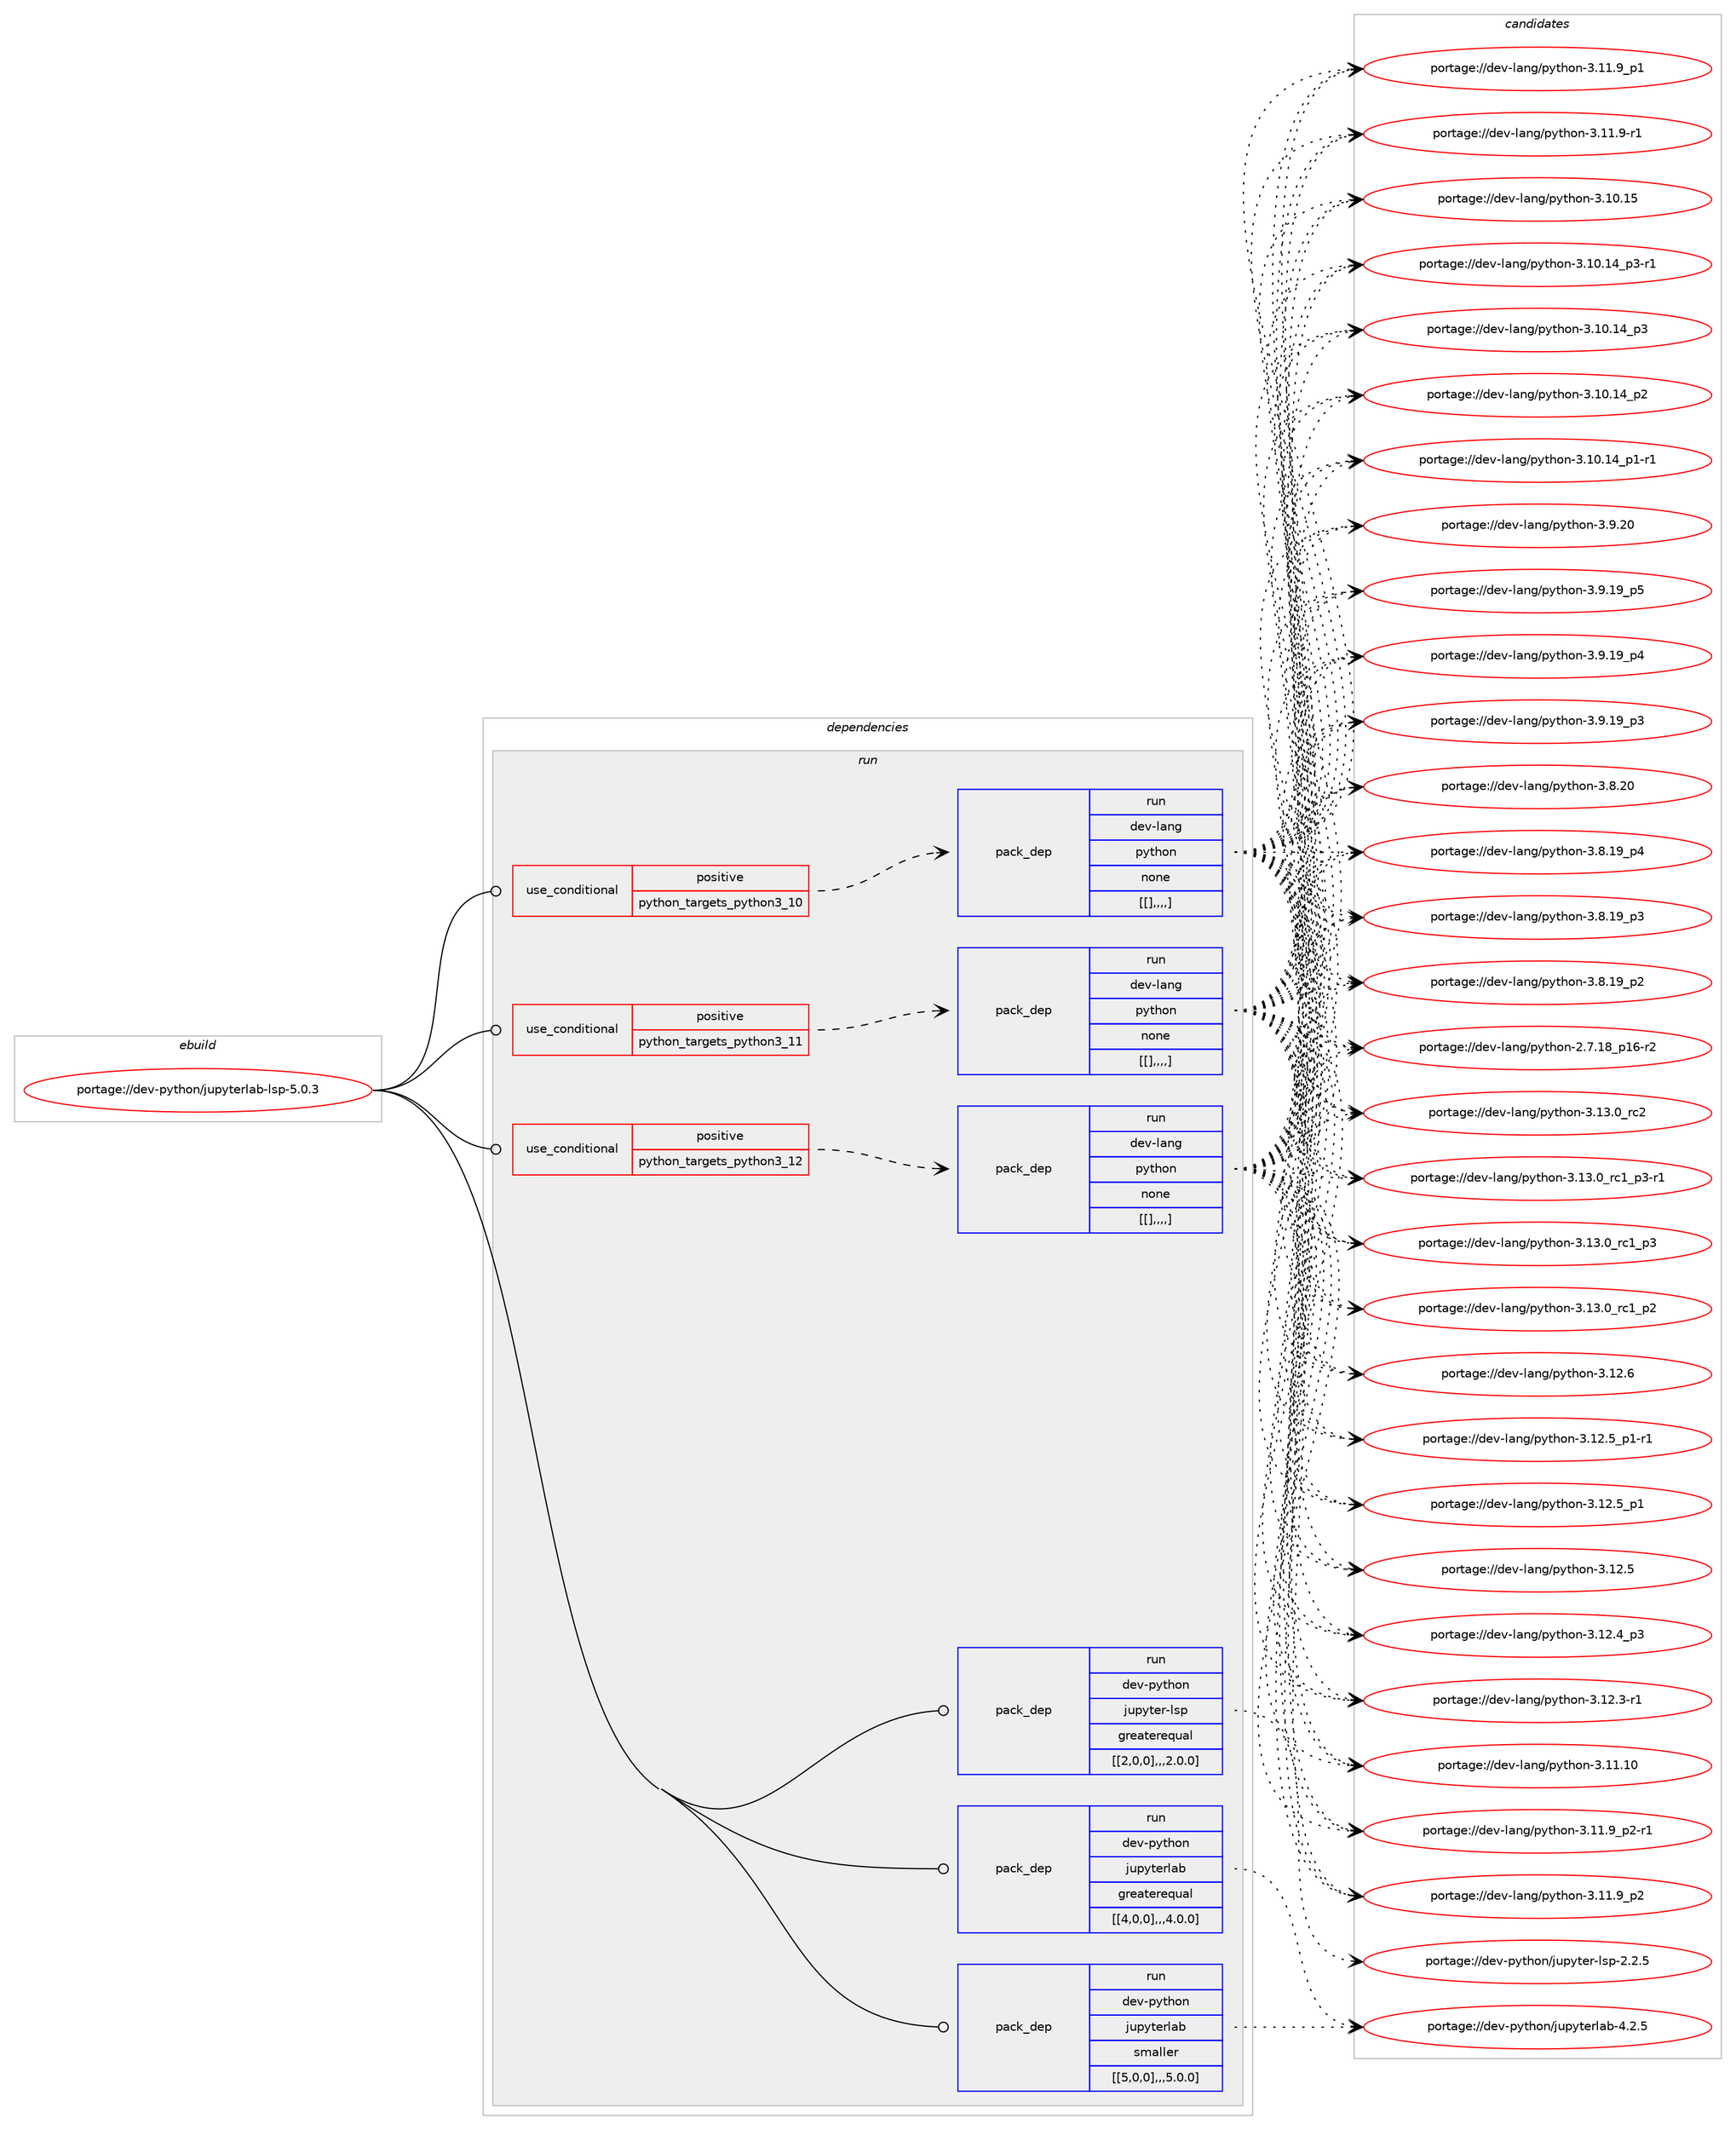 digraph prolog {

# *************
# Graph options
# *************

newrank=true;
concentrate=true;
compound=true;
graph [rankdir=LR,fontname=Helvetica,fontsize=10,ranksep=1.5];#, ranksep=2.5, nodesep=0.2];
edge  [arrowhead=vee];
node  [fontname=Helvetica,fontsize=10];

# **********
# The ebuild
# **********

subgraph cluster_leftcol {
color=gray;
label=<<i>ebuild</i>>;
id [label="portage://dev-python/jupyterlab-lsp-5.0.3", color=red, width=4, href="../dev-python/jupyterlab-lsp-5.0.3.svg"];
}

# ****************
# The dependencies
# ****************

subgraph cluster_midcol {
color=gray;
label=<<i>dependencies</i>>;
subgraph cluster_compile {
fillcolor="#eeeeee";
style=filled;
label=<<i>compile</i>>;
}
subgraph cluster_compileandrun {
fillcolor="#eeeeee";
style=filled;
label=<<i>compile and run</i>>;
}
subgraph cluster_run {
fillcolor="#eeeeee";
style=filled;
label=<<i>run</i>>;
subgraph cond34644 {
dependency150385 [label=<<TABLE BORDER="0" CELLBORDER="1" CELLSPACING="0" CELLPADDING="4"><TR><TD ROWSPAN="3" CELLPADDING="10">use_conditional</TD></TR><TR><TD>positive</TD></TR><TR><TD>python_targets_python3_10</TD></TR></TABLE>>, shape=none, color=red];
subgraph pack114523 {
dependency150386 [label=<<TABLE BORDER="0" CELLBORDER="1" CELLSPACING="0" CELLPADDING="4" WIDTH="220"><TR><TD ROWSPAN="6" CELLPADDING="30">pack_dep</TD></TR><TR><TD WIDTH="110">run</TD></TR><TR><TD>dev-lang</TD></TR><TR><TD>python</TD></TR><TR><TD>none</TD></TR><TR><TD>[[],,,,]</TD></TR></TABLE>>, shape=none, color=blue];
}
dependency150385:e -> dependency150386:w [weight=20,style="dashed",arrowhead="vee"];
}
id:e -> dependency150385:w [weight=20,style="solid",arrowhead="odot"];
subgraph cond34645 {
dependency150387 [label=<<TABLE BORDER="0" CELLBORDER="1" CELLSPACING="0" CELLPADDING="4"><TR><TD ROWSPAN="3" CELLPADDING="10">use_conditional</TD></TR><TR><TD>positive</TD></TR><TR><TD>python_targets_python3_11</TD></TR></TABLE>>, shape=none, color=red];
subgraph pack114524 {
dependency150388 [label=<<TABLE BORDER="0" CELLBORDER="1" CELLSPACING="0" CELLPADDING="4" WIDTH="220"><TR><TD ROWSPAN="6" CELLPADDING="30">pack_dep</TD></TR><TR><TD WIDTH="110">run</TD></TR><TR><TD>dev-lang</TD></TR><TR><TD>python</TD></TR><TR><TD>none</TD></TR><TR><TD>[[],,,,]</TD></TR></TABLE>>, shape=none, color=blue];
}
dependency150387:e -> dependency150388:w [weight=20,style="dashed",arrowhead="vee"];
}
id:e -> dependency150387:w [weight=20,style="solid",arrowhead="odot"];
subgraph cond34646 {
dependency150389 [label=<<TABLE BORDER="0" CELLBORDER="1" CELLSPACING="0" CELLPADDING="4"><TR><TD ROWSPAN="3" CELLPADDING="10">use_conditional</TD></TR><TR><TD>positive</TD></TR><TR><TD>python_targets_python3_12</TD></TR></TABLE>>, shape=none, color=red];
subgraph pack114525 {
dependency150390 [label=<<TABLE BORDER="0" CELLBORDER="1" CELLSPACING="0" CELLPADDING="4" WIDTH="220"><TR><TD ROWSPAN="6" CELLPADDING="30">pack_dep</TD></TR><TR><TD WIDTH="110">run</TD></TR><TR><TD>dev-lang</TD></TR><TR><TD>python</TD></TR><TR><TD>none</TD></TR><TR><TD>[[],,,,]</TD></TR></TABLE>>, shape=none, color=blue];
}
dependency150389:e -> dependency150390:w [weight=20,style="dashed",arrowhead="vee"];
}
id:e -> dependency150389:w [weight=20,style="solid",arrowhead="odot"];
subgraph pack114526 {
dependency150391 [label=<<TABLE BORDER="0" CELLBORDER="1" CELLSPACING="0" CELLPADDING="4" WIDTH="220"><TR><TD ROWSPAN="6" CELLPADDING="30">pack_dep</TD></TR><TR><TD WIDTH="110">run</TD></TR><TR><TD>dev-python</TD></TR><TR><TD>jupyter-lsp</TD></TR><TR><TD>greaterequal</TD></TR><TR><TD>[[2,0,0],,,2.0.0]</TD></TR></TABLE>>, shape=none, color=blue];
}
id:e -> dependency150391:w [weight=20,style="solid",arrowhead="odot"];
subgraph pack114527 {
dependency150392 [label=<<TABLE BORDER="0" CELLBORDER="1" CELLSPACING="0" CELLPADDING="4" WIDTH="220"><TR><TD ROWSPAN="6" CELLPADDING="30">pack_dep</TD></TR><TR><TD WIDTH="110">run</TD></TR><TR><TD>dev-python</TD></TR><TR><TD>jupyterlab</TD></TR><TR><TD>greaterequal</TD></TR><TR><TD>[[4,0,0],,,4.0.0]</TD></TR></TABLE>>, shape=none, color=blue];
}
id:e -> dependency150392:w [weight=20,style="solid",arrowhead="odot"];
subgraph pack114528 {
dependency150393 [label=<<TABLE BORDER="0" CELLBORDER="1" CELLSPACING="0" CELLPADDING="4" WIDTH="220"><TR><TD ROWSPAN="6" CELLPADDING="30">pack_dep</TD></TR><TR><TD WIDTH="110">run</TD></TR><TR><TD>dev-python</TD></TR><TR><TD>jupyterlab</TD></TR><TR><TD>smaller</TD></TR><TR><TD>[[5,0,0],,,5.0.0]</TD></TR></TABLE>>, shape=none, color=blue];
}
id:e -> dependency150393:w [weight=20,style="solid",arrowhead="odot"];
}
}

# **************
# The candidates
# **************

subgraph cluster_choices {
rank=same;
color=gray;
label=<<i>candidates</i>>;

subgraph choice114523 {
color=black;
nodesep=1;
choice10010111845108971101034711212111610411111045514649514648951149950 [label="portage://dev-lang/python-3.13.0_rc2", color=red, width=4,href="../dev-lang/python-3.13.0_rc2.svg"];
choice1001011184510897110103471121211161041111104551464951464895114994995112514511449 [label="portage://dev-lang/python-3.13.0_rc1_p3-r1", color=red, width=4,href="../dev-lang/python-3.13.0_rc1_p3-r1.svg"];
choice100101118451089711010347112121116104111110455146495146489511499499511251 [label="portage://dev-lang/python-3.13.0_rc1_p3", color=red, width=4,href="../dev-lang/python-3.13.0_rc1_p3.svg"];
choice100101118451089711010347112121116104111110455146495146489511499499511250 [label="portage://dev-lang/python-3.13.0_rc1_p2", color=red, width=4,href="../dev-lang/python-3.13.0_rc1_p2.svg"];
choice10010111845108971101034711212111610411111045514649504654 [label="portage://dev-lang/python-3.12.6", color=red, width=4,href="../dev-lang/python-3.12.6.svg"];
choice1001011184510897110103471121211161041111104551464950465395112494511449 [label="portage://dev-lang/python-3.12.5_p1-r1", color=red, width=4,href="../dev-lang/python-3.12.5_p1-r1.svg"];
choice100101118451089711010347112121116104111110455146495046539511249 [label="portage://dev-lang/python-3.12.5_p1", color=red, width=4,href="../dev-lang/python-3.12.5_p1.svg"];
choice10010111845108971101034711212111610411111045514649504653 [label="portage://dev-lang/python-3.12.5", color=red, width=4,href="../dev-lang/python-3.12.5.svg"];
choice100101118451089711010347112121116104111110455146495046529511251 [label="portage://dev-lang/python-3.12.4_p3", color=red, width=4,href="../dev-lang/python-3.12.4_p3.svg"];
choice100101118451089711010347112121116104111110455146495046514511449 [label="portage://dev-lang/python-3.12.3-r1", color=red, width=4,href="../dev-lang/python-3.12.3-r1.svg"];
choice1001011184510897110103471121211161041111104551464949464948 [label="portage://dev-lang/python-3.11.10", color=red, width=4,href="../dev-lang/python-3.11.10.svg"];
choice1001011184510897110103471121211161041111104551464949465795112504511449 [label="portage://dev-lang/python-3.11.9_p2-r1", color=red, width=4,href="../dev-lang/python-3.11.9_p2-r1.svg"];
choice100101118451089711010347112121116104111110455146494946579511250 [label="portage://dev-lang/python-3.11.9_p2", color=red, width=4,href="../dev-lang/python-3.11.9_p2.svg"];
choice100101118451089711010347112121116104111110455146494946579511249 [label="portage://dev-lang/python-3.11.9_p1", color=red, width=4,href="../dev-lang/python-3.11.9_p1.svg"];
choice100101118451089711010347112121116104111110455146494946574511449 [label="portage://dev-lang/python-3.11.9-r1", color=red, width=4,href="../dev-lang/python-3.11.9-r1.svg"];
choice1001011184510897110103471121211161041111104551464948464953 [label="portage://dev-lang/python-3.10.15", color=red, width=4,href="../dev-lang/python-3.10.15.svg"];
choice100101118451089711010347112121116104111110455146494846495295112514511449 [label="portage://dev-lang/python-3.10.14_p3-r1", color=red, width=4,href="../dev-lang/python-3.10.14_p3-r1.svg"];
choice10010111845108971101034711212111610411111045514649484649529511251 [label="portage://dev-lang/python-3.10.14_p3", color=red, width=4,href="../dev-lang/python-3.10.14_p3.svg"];
choice10010111845108971101034711212111610411111045514649484649529511250 [label="portage://dev-lang/python-3.10.14_p2", color=red, width=4,href="../dev-lang/python-3.10.14_p2.svg"];
choice100101118451089711010347112121116104111110455146494846495295112494511449 [label="portage://dev-lang/python-3.10.14_p1-r1", color=red, width=4,href="../dev-lang/python-3.10.14_p1-r1.svg"];
choice10010111845108971101034711212111610411111045514657465048 [label="portage://dev-lang/python-3.9.20", color=red, width=4,href="../dev-lang/python-3.9.20.svg"];
choice100101118451089711010347112121116104111110455146574649579511253 [label="portage://dev-lang/python-3.9.19_p5", color=red, width=4,href="../dev-lang/python-3.9.19_p5.svg"];
choice100101118451089711010347112121116104111110455146574649579511252 [label="portage://dev-lang/python-3.9.19_p4", color=red, width=4,href="../dev-lang/python-3.9.19_p4.svg"];
choice100101118451089711010347112121116104111110455146574649579511251 [label="portage://dev-lang/python-3.9.19_p3", color=red, width=4,href="../dev-lang/python-3.9.19_p3.svg"];
choice10010111845108971101034711212111610411111045514656465048 [label="portage://dev-lang/python-3.8.20", color=red, width=4,href="../dev-lang/python-3.8.20.svg"];
choice100101118451089711010347112121116104111110455146564649579511252 [label="portage://dev-lang/python-3.8.19_p4", color=red, width=4,href="../dev-lang/python-3.8.19_p4.svg"];
choice100101118451089711010347112121116104111110455146564649579511251 [label="portage://dev-lang/python-3.8.19_p3", color=red, width=4,href="../dev-lang/python-3.8.19_p3.svg"];
choice100101118451089711010347112121116104111110455146564649579511250 [label="portage://dev-lang/python-3.8.19_p2", color=red, width=4,href="../dev-lang/python-3.8.19_p2.svg"];
choice100101118451089711010347112121116104111110455046554649569511249544511450 [label="portage://dev-lang/python-2.7.18_p16-r2", color=red, width=4,href="../dev-lang/python-2.7.18_p16-r2.svg"];
dependency150386:e -> choice10010111845108971101034711212111610411111045514649514648951149950:w [style=dotted,weight="100"];
dependency150386:e -> choice1001011184510897110103471121211161041111104551464951464895114994995112514511449:w [style=dotted,weight="100"];
dependency150386:e -> choice100101118451089711010347112121116104111110455146495146489511499499511251:w [style=dotted,weight="100"];
dependency150386:e -> choice100101118451089711010347112121116104111110455146495146489511499499511250:w [style=dotted,weight="100"];
dependency150386:e -> choice10010111845108971101034711212111610411111045514649504654:w [style=dotted,weight="100"];
dependency150386:e -> choice1001011184510897110103471121211161041111104551464950465395112494511449:w [style=dotted,weight="100"];
dependency150386:e -> choice100101118451089711010347112121116104111110455146495046539511249:w [style=dotted,weight="100"];
dependency150386:e -> choice10010111845108971101034711212111610411111045514649504653:w [style=dotted,weight="100"];
dependency150386:e -> choice100101118451089711010347112121116104111110455146495046529511251:w [style=dotted,weight="100"];
dependency150386:e -> choice100101118451089711010347112121116104111110455146495046514511449:w [style=dotted,weight="100"];
dependency150386:e -> choice1001011184510897110103471121211161041111104551464949464948:w [style=dotted,weight="100"];
dependency150386:e -> choice1001011184510897110103471121211161041111104551464949465795112504511449:w [style=dotted,weight="100"];
dependency150386:e -> choice100101118451089711010347112121116104111110455146494946579511250:w [style=dotted,weight="100"];
dependency150386:e -> choice100101118451089711010347112121116104111110455146494946579511249:w [style=dotted,weight="100"];
dependency150386:e -> choice100101118451089711010347112121116104111110455146494946574511449:w [style=dotted,weight="100"];
dependency150386:e -> choice1001011184510897110103471121211161041111104551464948464953:w [style=dotted,weight="100"];
dependency150386:e -> choice100101118451089711010347112121116104111110455146494846495295112514511449:w [style=dotted,weight="100"];
dependency150386:e -> choice10010111845108971101034711212111610411111045514649484649529511251:w [style=dotted,weight="100"];
dependency150386:e -> choice10010111845108971101034711212111610411111045514649484649529511250:w [style=dotted,weight="100"];
dependency150386:e -> choice100101118451089711010347112121116104111110455146494846495295112494511449:w [style=dotted,weight="100"];
dependency150386:e -> choice10010111845108971101034711212111610411111045514657465048:w [style=dotted,weight="100"];
dependency150386:e -> choice100101118451089711010347112121116104111110455146574649579511253:w [style=dotted,weight="100"];
dependency150386:e -> choice100101118451089711010347112121116104111110455146574649579511252:w [style=dotted,weight="100"];
dependency150386:e -> choice100101118451089711010347112121116104111110455146574649579511251:w [style=dotted,weight="100"];
dependency150386:e -> choice10010111845108971101034711212111610411111045514656465048:w [style=dotted,weight="100"];
dependency150386:e -> choice100101118451089711010347112121116104111110455146564649579511252:w [style=dotted,weight="100"];
dependency150386:e -> choice100101118451089711010347112121116104111110455146564649579511251:w [style=dotted,weight="100"];
dependency150386:e -> choice100101118451089711010347112121116104111110455146564649579511250:w [style=dotted,weight="100"];
dependency150386:e -> choice100101118451089711010347112121116104111110455046554649569511249544511450:w [style=dotted,weight="100"];
}
subgraph choice114524 {
color=black;
nodesep=1;
choice10010111845108971101034711212111610411111045514649514648951149950 [label="portage://dev-lang/python-3.13.0_rc2", color=red, width=4,href="../dev-lang/python-3.13.0_rc2.svg"];
choice1001011184510897110103471121211161041111104551464951464895114994995112514511449 [label="portage://dev-lang/python-3.13.0_rc1_p3-r1", color=red, width=4,href="../dev-lang/python-3.13.0_rc1_p3-r1.svg"];
choice100101118451089711010347112121116104111110455146495146489511499499511251 [label="portage://dev-lang/python-3.13.0_rc1_p3", color=red, width=4,href="../dev-lang/python-3.13.0_rc1_p3.svg"];
choice100101118451089711010347112121116104111110455146495146489511499499511250 [label="portage://dev-lang/python-3.13.0_rc1_p2", color=red, width=4,href="../dev-lang/python-3.13.0_rc1_p2.svg"];
choice10010111845108971101034711212111610411111045514649504654 [label="portage://dev-lang/python-3.12.6", color=red, width=4,href="../dev-lang/python-3.12.6.svg"];
choice1001011184510897110103471121211161041111104551464950465395112494511449 [label="portage://dev-lang/python-3.12.5_p1-r1", color=red, width=4,href="../dev-lang/python-3.12.5_p1-r1.svg"];
choice100101118451089711010347112121116104111110455146495046539511249 [label="portage://dev-lang/python-3.12.5_p1", color=red, width=4,href="../dev-lang/python-3.12.5_p1.svg"];
choice10010111845108971101034711212111610411111045514649504653 [label="portage://dev-lang/python-3.12.5", color=red, width=4,href="../dev-lang/python-3.12.5.svg"];
choice100101118451089711010347112121116104111110455146495046529511251 [label="portage://dev-lang/python-3.12.4_p3", color=red, width=4,href="../dev-lang/python-3.12.4_p3.svg"];
choice100101118451089711010347112121116104111110455146495046514511449 [label="portage://dev-lang/python-3.12.3-r1", color=red, width=4,href="../dev-lang/python-3.12.3-r1.svg"];
choice1001011184510897110103471121211161041111104551464949464948 [label="portage://dev-lang/python-3.11.10", color=red, width=4,href="../dev-lang/python-3.11.10.svg"];
choice1001011184510897110103471121211161041111104551464949465795112504511449 [label="portage://dev-lang/python-3.11.9_p2-r1", color=red, width=4,href="../dev-lang/python-3.11.9_p2-r1.svg"];
choice100101118451089711010347112121116104111110455146494946579511250 [label="portage://dev-lang/python-3.11.9_p2", color=red, width=4,href="../dev-lang/python-3.11.9_p2.svg"];
choice100101118451089711010347112121116104111110455146494946579511249 [label="portage://dev-lang/python-3.11.9_p1", color=red, width=4,href="../dev-lang/python-3.11.9_p1.svg"];
choice100101118451089711010347112121116104111110455146494946574511449 [label="portage://dev-lang/python-3.11.9-r1", color=red, width=4,href="../dev-lang/python-3.11.9-r1.svg"];
choice1001011184510897110103471121211161041111104551464948464953 [label="portage://dev-lang/python-3.10.15", color=red, width=4,href="../dev-lang/python-3.10.15.svg"];
choice100101118451089711010347112121116104111110455146494846495295112514511449 [label="portage://dev-lang/python-3.10.14_p3-r1", color=red, width=4,href="../dev-lang/python-3.10.14_p3-r1.svg"];
choice10010111845108971101034711212111610411111045514649484649529511251 [label="portage://dev-lang/python-3.10.14_p3", color=red, width=4,href="../dev-lang/python-3.10.14_p3.svg"];
choice10010111845108971101034711212111610411111045514649484649529511250 [label="portage://dev-lang/python-3.10.14_p2", color=red, width=4,href="../dev-lang/python-3.10.14_p2.svg"];
choice100101118451089711010347112121116104111110455146494846495295112494511449 [label="portage://dev-lang/python-3.10.14_p1-r1", color=red, width=4,href="../dev-lang/python-3.10.14_p1-r1.svg"];
choice10010111845108971101034711212111610411111045514657465048 [label="portage://dev-lang/python-3.9.20", color=red, width=4,href="../dev-lang/python-3.9.20.svg"];
choice100101118451089711010347112121116104111110455146574649579511253 [label="portage://dev-lang/python-3.9.19_p5", color=red, width=4,href="../dev-lang/python-3.9.19_p5.svg"];
choice100101118451089711010347112121116104111110455146574649579511252 [label="portage://dev-lang/python-3.9.19_p4", color=red, width=4,href="../dev-lang/python-3.9.19_p4.svg"];
choice100101118451089711010347112121116104111110455146574649579511251 [label="portage://dev-lang/python-3.9.19_p3", color=red, width=4,href="../dev-lang/python-3.9.19_p3.svg"];
choice10010111845108971101034711212111610411111045514656465048 [label="portage://dev-lang/python-3.8.20", color=red, width=4,href="../dev-lang/python-3.8.20.svg"];
choice100101118451089711010347112121116104111110455146564649579511252 [label="portage://dev-lang/python-3.8.19_p4", color=red, width=4,href="../dev-lang/python-3.8.19_p4.svg"];
choice100101118451089711010347112121116104111110455146564649579511251 [label="portage://dev-lang/python-3.8.19_p3", color=red, width=4,href="../dev-lang/python-3.8.19_p3.svg"];
choice100101118451089711010347112121116104111110455146564649579511250 [label="portage://dev-lang/python-3.8.19_p2", color=red, width=4,href="../dev-lang/python-3.8.19_p2.svg"];
choice100101118451089711010347112121116104111110455046554649569511249544511450 [label="portage://dev-lang/python-2.7.18_p16-r2", color=red, width=4,href="../dev-lang/python-2.7.18_p16-r2.svg"];
dependency150388:e -> choice10010111845108971101034711212111610411111045514649514648951149950:w [style=dotted,weight="100"];
dependency150388:e -> choice1001011184510897110103471121211161041111104551464951464895114994995112514511449:w [style=dotted,weight="100"];
dependency150388:e -> choice100101118451089711010347112121116104111110455146495146489511499499511251:w [style=dotted,weight="100"];
dependency150388:e -> choice100101118451089711010347112121116104111110455146495146489511499499511250:w [style=dotted,weight="100"];
dependency150388:e -> choice10010111845108971101034711212111610411111045514649504654:w [style=dotted,weight="100"];
dependency150388:e -> choice1001011184510897110103471121211161041111104551464950465395112494511449:w [style=dotted,weight="100"];
dependency150388:e -> choice100101118451089711010347112121116104111110455146495046539511249:w [style=dotted,weight="100"];
dependency150388:e -> choice10010111845108971101034711212111610411111045514649504653:w [style=dotted,weight="100"];
dependency150388:e -> choice100101118451089711010347112121116104111110455146495046529511251:w [style=dotted,weight="100"];
dependency150388:e -> choice100101118451089711010347112121116104111110455146495046514511449:w [style=dotted,weight="100"];
dependency150388:e -> choice1001011184510897110103471121211161041111104551464949464948:w [style=dotted,weight="100"];
dependency150388:e -> choice1001011184510897110103471121211161041111104551464949465795112504511449:w [style=dotted,weight="100"];
dependency150388:e -> choice100101118451089711010347112121116104111110455146494946579511250:w [style=dotted,weight="100"];
dependency150388:e -> choice100101118451089711010347112121116104111110455146494946579511249:w [style=dotted,weight="100"];
dependency150388:e -> choice100101118451089711010347112121116104111110455146494946574511449:w [style=dotted,weight="100"];
dependency150388:e -> choice1001011184510897110103471121211161041111104551464948464953:w [style=dotted,weight="100"];
dependency150388:e -> choice100101118451089711010347112121116104111110455146494846495295112514511449:w [style=dotted,weight="100"];
dependency150388:e -> choice10010111845108971101034711212111610411111045514649484649529511251:w [style=dotted,weight="100"];
dependency150388:e -> choice10010111845108971101034711212111610411111045514649484649529511250:w [style=dotted,weight="100"];
dependency150388:e -> choice100101118451089711010347112121116104111110455146494846495295112494511449:w [style=dotted,weight="100"];
dependency150388:e -> choice10010111845108971101034711212111610411111045514657465048:w [style=dotted,weight="100"];
dependency150388:e -> choice100101118451089711010347112121116104111110455146574649579511253:w [style=dotted,weight="100"];
dependency150388:e -> choice100101118451089711010347112121116104111110455146574649579511252:w [style=dotted,weight="100"];
dependency150388:e -> choice100101118451089711010347112121116104111110455146574649579511251:w [style=dotted,weight="100"];
dependency150388:e -> choice10010111845108971101034711212111610411111045514656465048:w [style=dotted,weight="100"];
dependency150388:e -> choice100101118451089711010347112121116104111110455146564649579511252:w [style=dotted,weight="100"];
dependency150388:e -> choice100101118451089711010347112121116104111110455146564649579511251:w [style=dotted,weight="100"];
dependency150388:e -> choice100101118451089711010347112121116104111110455146564649579511250:w [style=dotted,weight="100"];
dependency150388:e -> choice100101118451089711010347112121116104111110455046554649569511249544511450:w [style=dotted,weight="100"];
}
subgraph choice114525 {
color=black;
nodesep=1;
choice10010111845108971101034711212111610411111045514649514648951149950 [label="portage://dev-lang/python-3.13.0_rc2", color=red, width=4,href="../dev-lang/python-3.13.0_rc2.svg"];
choice1001011184510897110103471121211161041111104551464951464895114994995112514511449 [label="portage://dev-lang/python-3.13.0_rc1_p3-r1", color=red, width=4,href="../dev-lang/python-3.13.0_rc1_p3-r1.svg"];
choice100101118451089711010347112121116104111110455146495146489511499499511251 [label="portage://dev-lang/python-3.13.0_rc1_p3", color=red, width=4,href="../dev-lang/python-3.13.0_rc1_p3.svg"];
choice100101118451089711010347112121116104111110455146495146489511499499511250 [label="portage://dev-lang/python-3.13.0_rc1_p2", color=red, width=4,href="../dev-lang/python-3.13.0_rc1_p2.svg"];
choice10010111845108971101034711212111610411111045514649504654 [label="portage://dev-lang/python-3.12.6", color=red, width=4,href="../dev-lang/python-3.12.6.svg"];
choice1001011184510897110103471121211161041111104551464950465395112494511449 [label="portage://dev-lang/python-3.12.5_p1-r1", color=red, width=4,href="../dev-lang/python-3.12.5_p1-r1.svg"];
choice100101118451089711010347112121116104111110455146495046539511249 [label="portage://dev-lang/python-3.12.5_p1", color=red, width=4,href="../dev-lang/python-3.12.5_p1.svg"];
choice10010111845108971101034711212111610411111045514649504653 [label="portage://dev-lang/python-3.12.5", color=red, width=4,href="../dev-lang/python-3.12.5.svg"];
choice100101118451089711010347112121116104111110455146495046529511251 [label="portage://dev-lang/python-3.12.4_p3", color=red, width=4,href="../dev-lang/python-3.12.4_p3.svg"];
choice100101118451089711010347112121116104111110455146495046514511449 [label="portage://dev-lang/python-3.12.3-r1", color=red, width=4,href="../dev-lang/python-3.12.3-r1.svg"];
choice1001011184510897110103471121211161041111104551464949464948 [label="portage://dev-lang/python-3.11.10", color=red, width=4,href="../dev-lang/python-3.11.10.svg"];
choice1001011184510897110103471121211161041111104551464949465795112504511449 [label="portage://dev-lang/python-3.11.9_p2-r1", color=red, width=4,href="../dev-lang/python-3.11.9_p2-r1.svg"];
choice100101118451089711010347112121116104111110455146494946579511250 [label="portage://dev-lang/python-3.11.9_p2", color=red, width=4,href="../dev-lang/python-3.11.9_p2.svg"];
choice100101118451089711010347112121116104111110455146494946579511249 [label="portage://dev-lang/python-3.11.9_p1", color=red, width=4,href="../dev-lang/python-3.11.9_p1.svg"];
choice100101118451089711010347112121116104111110455146494946574511449 [label="portage://dev-lang/python-3.11.9-r1", color=red, width=4,href="../dev-lang/python-3.11.9-r1.svg"];
choice1001011184510897110103471121211161041111104551464948464953 [label="portage://dev-lang/python-3.10.15", color=red, width=4,href="../dev-lang/python-3.10.15.svg"];
choice100101118451089711010347112121116104111110455146494846495295112514511449 [label="portage://dev-lang/python-3.10.14_p3-r1", color=red, width=4,href="../dev-lang/python-3.10.14_p3-r1.svg"];
choice10010111845108971101034711212111610411111045514649484649529511251 [label="portage://dev-lang/python-3.10.14_p3", color=red, width=4,href="../dev-lang/python-3.10.14_p3.svg"];
choice10010111845108971101034711212111610411111045514649484649529511250 [label="portage://dev-lang/python-3.10.14_p2", color=red, width=4,href="../dev-lang/python-3.10.14_p2.svg"];
choice100101118451089711010347112121116104111110455146494846495295112494511449 [label="portage://dev-lang/python-3.10.14_p1-r1", color=red, width=4,href="../dev-lang/python-3.10.14_p1-r1.svg"];
choice10010111845108971101034711212111610411111045514657465048 [label="portage://dev-lang/python-3.9.20", color=red, width=4,href="../dev-lang/python-3.9.20.svg"];
choice100101118451089711010347112121116104111110455146574649579511253 [label="portage://dev-lang/python-3.9.19_p5", color=red, width=4,href="../dev-lang/python-3.9.19_p5.svg"];
choice100101118451089711010347112121116104111110455146574649579511252 [label="portage://dev-lang/python-3.9.19_p4", color=red, width=4,href="../dev-lang/python-3.9.19_p4.svg"];
choice100101118451089711010347112121116104111110455146574649579511251 [label="portage://dev-lang/python-3.9.19_p3", color=red, width=4,href="../dev-lang/python-3.9.19_p3.svg"];
choice10010111845108971101034711212111610411111045514656465048 [label="portage://dev-lang/python-3.8.20", color=red, width=4,href="../dev-lang/python-3.8.20.svg"];
choice100101118451089711010347112121116104111110455146564649579511252 [label="portage://dev-lang/python-3.8.19_p4", color=red, width=4,href="../dev-lang/python-3.8.19_p4.svg"];
choice100101118451089711010347112121116104111110455146564649579511251 [label="portage://dev-lang/python-3.8.19_p3", color=red, width=4,href="../dev-lang/python-3.8.19_p3.svg"];
choice100101118451089711010347112121116104111110455146564649579511250 [label="portage://dev-lang/python-3.8.19_p2", color=red, width=4,href="../dev-lang/python-3.8.19_p2.svg"];
choice100101118451089711010347112121116104111110455046554649569511249544511450 [label="portage://dev-lang/python-2.7.18_p16-r2", color=red, width=4,href="../dev-lang/python-2.7.18_p16-r2.svg"];
dependency150390:e -> choice10010111845108971101034711212111610411111045514649514648951149950:w [style=dotted,weight="100"];
dependency150390:e -> choice1001011184510897110103471121211161041111104551464951464895114994995112514511449:w [style=dotted,weight="100"];
dependency150390:e -> choice100101118451089711010347112121116104111110455146495146489511499499511251:w [style=dotted,weight="100"];
dependency150390:e -> choice100101118451089711010347112121116104111110455146495146489511499499511250:w [style=dotted,weight="100"];
dependency150390:e -> choice10010111845108971101034711212111610411111045514649504654:w [style=dotted,weight="100"];
dependency150390:e -> choice1001011184510897110103471121211161041111104551464950465395112494511449:w [style=dotted,weight="100"];
dependency150390:e -> choice100101118451089711010347112121116104111110455146495046539511249:w [style=dotted,weight="100"];
dependency150390:e -> choice10010111845108971101034711212111610411111045514649504653:w [style=dotted,weight="100"];
dependency150390:e -> choice100101118451089711010347112121116104111110455146495046529511251:w [style=dotted,weight="100"];
dependency150390:e -> choice100101118451089711010347112121116104111110455146495046514511449:w [style=dotted,weight="100"];
dependency150390:e -> choice1001011184510897110103471121211161041111104551464949464948:w [style=dotted,weight="100"];
dependency150390:e -> choice1001011184510897110103471121211161041111104551464949465795112504511449:w [style=dotted,weight="100"];
dependency150390:e -> choice100101118451089711010347112121116104111110455146494946579511250:w [style=dotted,weight="100"];
dependency150390:e -> choice100101118451089711010347112121116104111110455146494946579511249:w [style=dotted,weight="100"];
dependency150390:e -> choice100101118451089711010347112121116104111110455146494946574511449:w [style=dotted,weight="100"];
dependency150390:e -> choice1001011184510897110103471121211161041111104551464948464953:w [style=dotted,weight="100"];
dependency150390:e -> choice100101118451089711010347112121116104111110455146494846495295112514511449:w [style=dotted,weight="100"];
dependency150390:e -> choice10010111845108971101034711212111610411111045514649484649529511251:w [style=dotted,weight="100"];
dependency150390:e -> choice10010111845108971101034711212111610411111045514649484649529511250:w [style=dotted,weight="100"];
dependency150390:e -> choice100101118451089711010347112121116104111110455146494846495295112494511449:w [style=dotted,weight="100"];
dependency150390:e -> choice10010111845108971101034711212111610411111045514657465048:w [style=dotted,weight="100"];
dependency150390:e -> choice100101118451089711010347112121116104111110455146574649579511253:w [style=dotted,weight="100"];
dependency150390:e -> choice100101118451089711010347112121116104111110455146574649579511252:w [style=dotted,weight="100"];
dependency150390:e -> choice100101118451089711010347112121116104111110455146574649579511251:w [style=dotted,weight="100"];
dependency150390:e -> choice10010111845108971101034711212111610411111045514656465048:w [style=dotted,weight="100"];
dependency150390:e -> choice100101118451089711010347112121116104111110455146564649579511252:w [style=dotted,weight="100"];
dependency150390:e -> choice100101118451089711010347112121116104111110455146564649579511251:w [style=dotted,weight="100"];
dependency150390:e -> choice100101118451089711010347112121116104111110455146564649579511250:w [style=dotted,weight="100"];
dependency150390:e -> choice100101118451089711010347112121116104111110455046554649569511249544511450:w [style=dotted,weight="100"];
}
subgraph choice114526 {
color=black;
nodesep=1;
choice100101118451121211161041111104710611711212111610111445108115112455046504653 [label="portage://dev-python/jupyter-lsp-2.2.5", color=red, width=4,href="../dev-python/jupyter-lsp-2.2.5.svg"];
dependency150391:e -> choice100101118451121211161041111104710611711212111610111445108115112455046504653:w [style=dotted,weight="100"];
}
subgraph choice114527 {
color=black;
nodesep=1;
choice10010111845112121116104111110471061171121211161011141089798455246504653 [label="portage://dev-python/jupyterlab-4.2.5", color=red, width=4,href="../dev-python/jupyterlab-4.2.5.svg"];
dependency150392:e -> choice10010111845112121116104111110471061171121211161011141089798455246504653:w [style=dotted,weight="100"];
}
subgraph choice114528 {
color=black;
nodesep=1;
choice10010111845112121116104111110471061171121211161011141089798455246504653 [label="portage://dev-python/jupyterlab-4.2.5", color=red, width=4,href="../dev-python/jupyterlab-4.2.5.svg"];
dependency150393:e -> choice10010111845112121116104111110471061171121211161011141089798455246504653:w [style=dotted,weight="100"];
}
}

}
